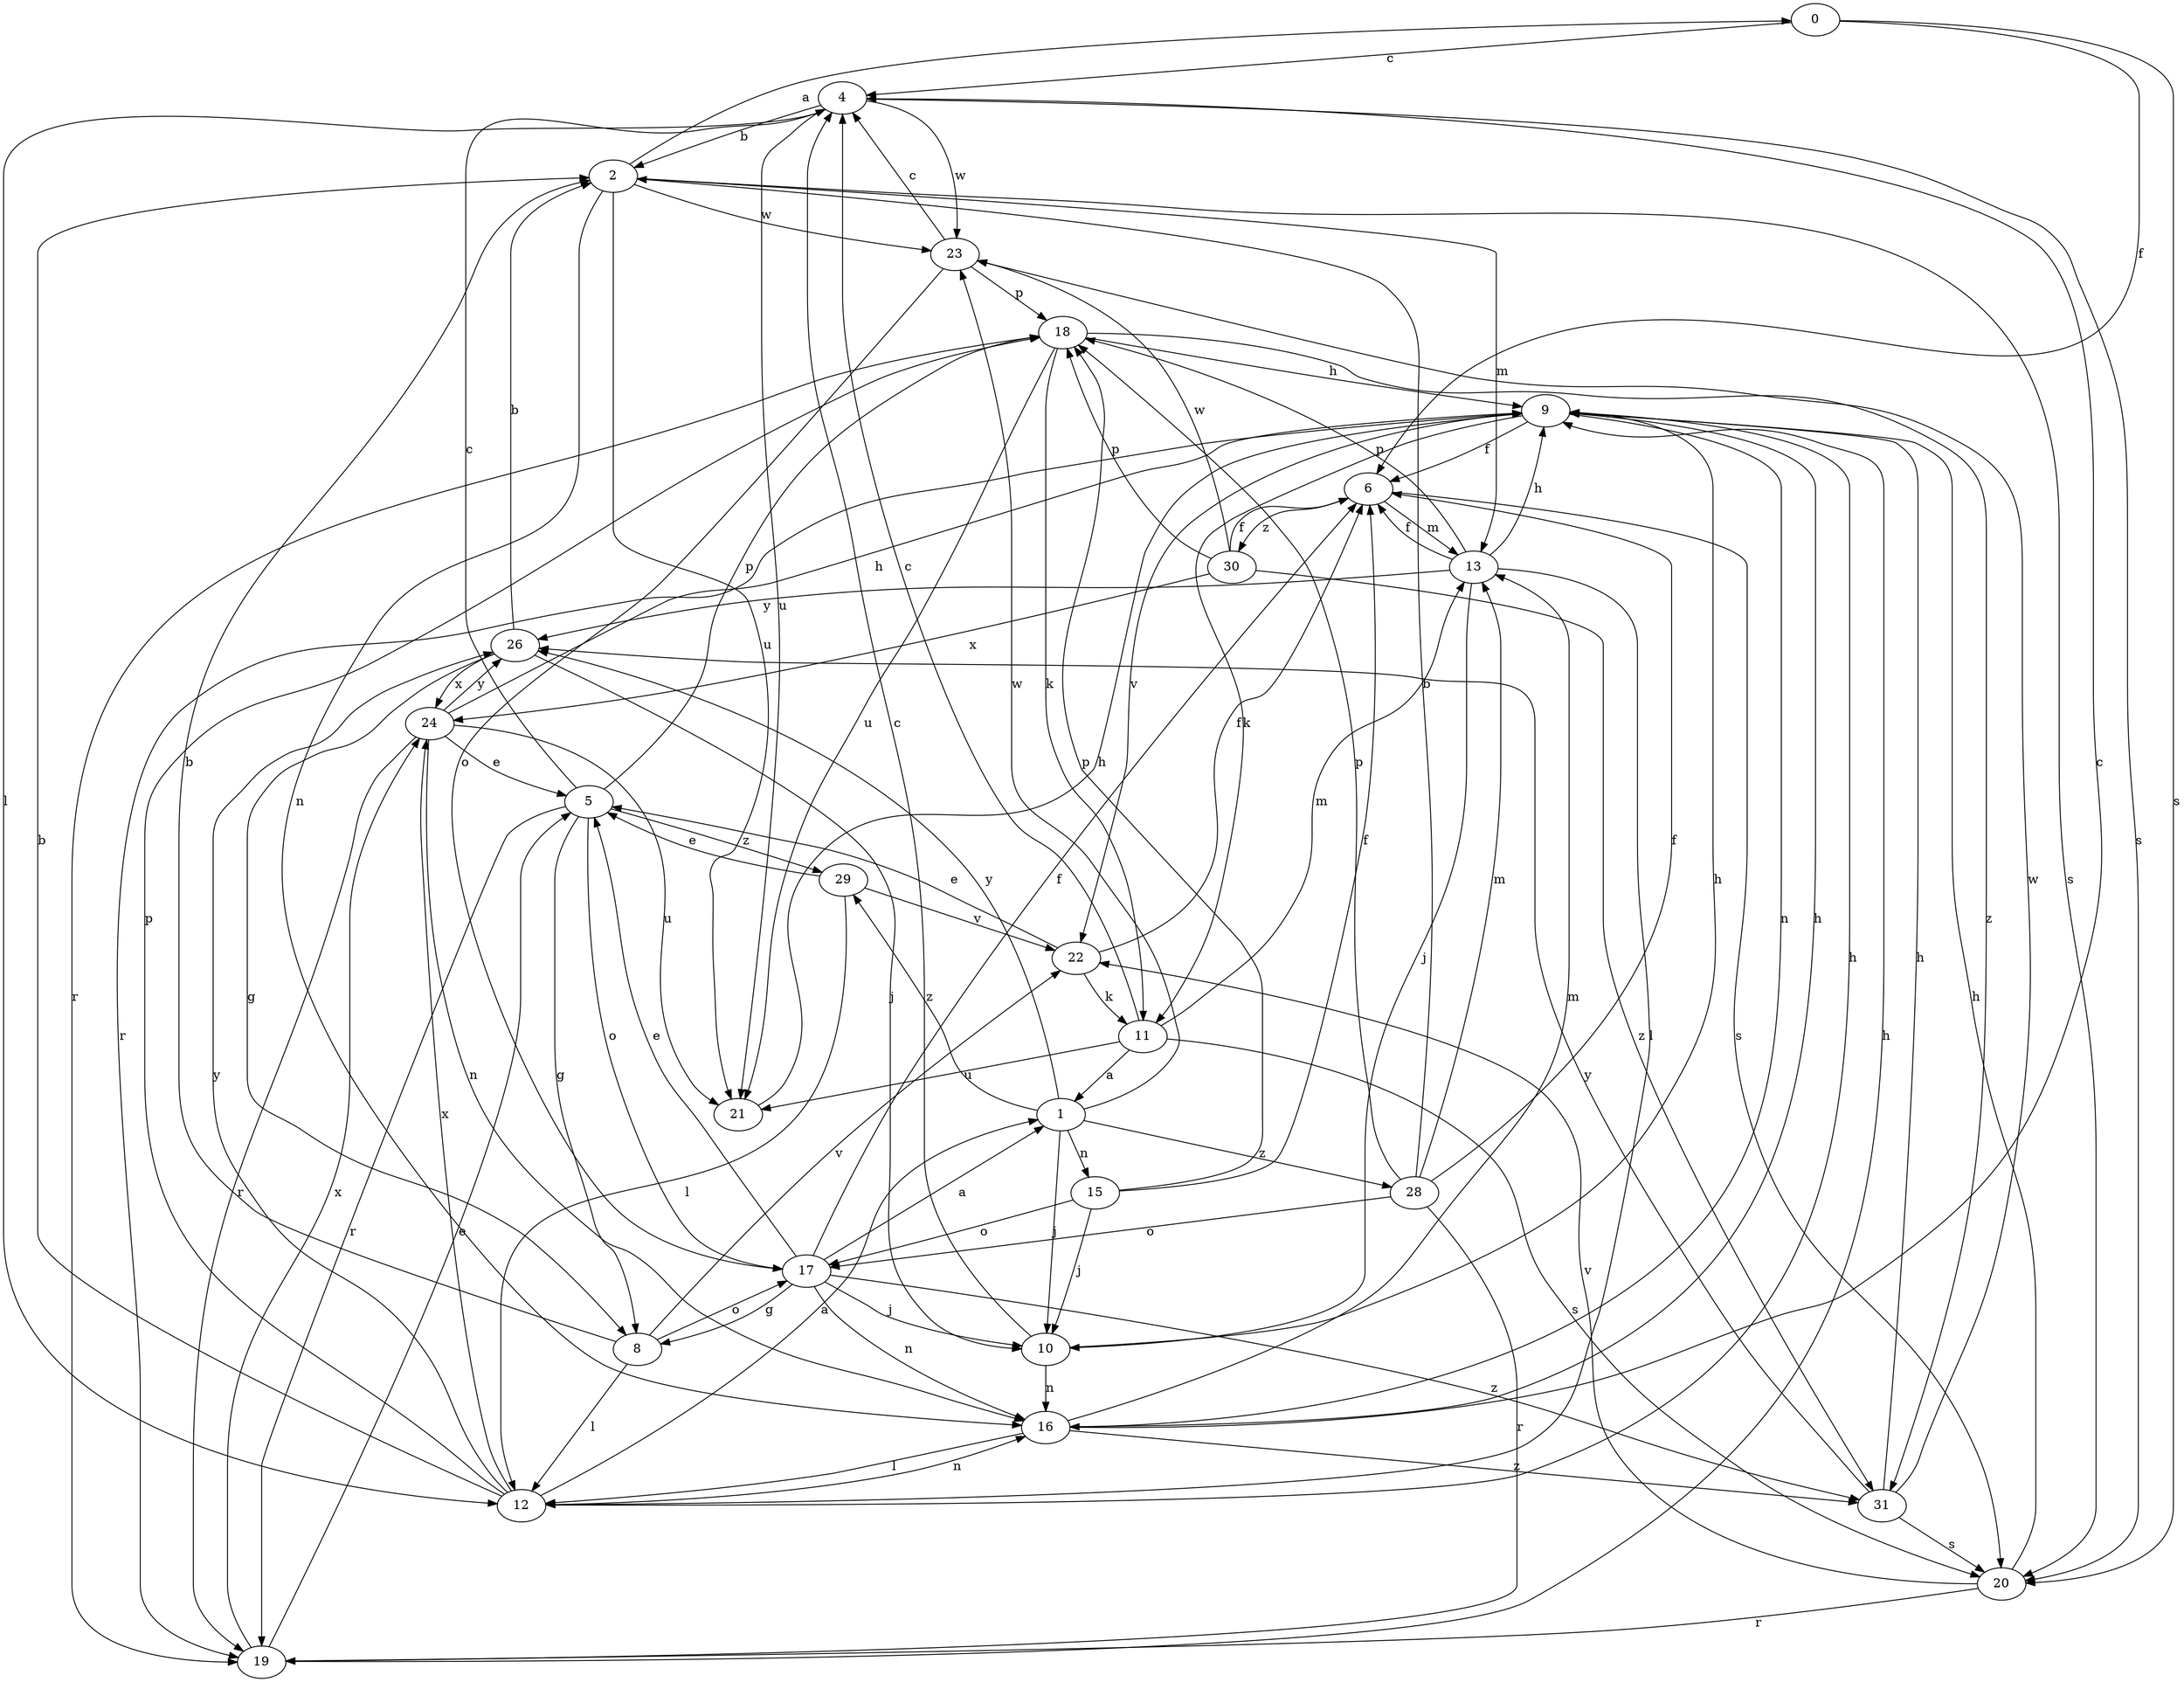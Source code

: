 strict digraph  {
0;
1;
2;
4;
5;
6;
8;
9;
10;
11;
12;
13;
15;
16;
17;
18;
19;
20;
21;
22;
23;
24;
26;
28;
29;
30;
31;
0 -> 4  [label=c];
0 -> 6  [label=f];
0 -> 20  [label=s];
1 -> 10  [label=j];
1 -> 15  [label=n];
1 -> 23  [label=w];
1 -> 26  [label=y];
1 -> 28  [label=z];
1 -> 29  [label=z];
2 -> 0  [label=a];
2 -> 13  [label=m];
2 -> 16  [label=n];
2 -> 20  [label=s];
2 -> 21  [label=u];
2 -> 23  [label=w];
4 -> 2  [label=b];
4 -> 12  [label=l];
4 -> 20  [label=s];
4 -> 21  [label=u];
4 -> 23  [label=w];
5 -> 4  [label=c];
5 -> 8  [label=g];
5 -> 17  [label=o];
5 -> 18  [label=p];
5 -> 19  [label=r];
5 -> 29  [label=z];
6 -> 13  [label=m];
6 -> 20  [label=s];
6 -> 30  [label=z];
8 -> 2  [label=b];
8 -> 12  [label=l];
8 -> 17  [label=o];
8 -> 22  [label=v];
9 -> 6  [label=f];
9 -> 11  [label=k];
9 -> 16  [label=n];
9 -> 19  [label=r];
9 -> 22  [label=v];
10 -> 4  [label=c];
10 -> 9  [label=h];
10 -> 16  [label=n];
11 -> 1  [label=a];
11 -> 4  [label=c];
11 -> 13  [label=m];
11 -> 20  [label=s];
11 -> 21  [label=u];
12 -> 1  [label=a];
12 -> 2  [label=b];
12 -> 9  [label=h];
12 -> 16  [label=n];
12 -> 18  [label=p];
12 -> 24  [label=x];
12 -> 26  [label=y];
13 -> 6  [label=f];
13 -> 9  [label=h];
13 -> 10  [label=j];
13 -> 12  [label=l];
13 -> 18  [label=p];
13 -> 26  [label=y];
15 -> 6  [label=f];
15 -> 10  [label=j];
15 -> 17  [label=o];
15 -> 18  [label=p];
16 -> 4  [label=c];
16 -> 9  [label=h];
16 -> 12  [label=l];
16 -> 13  [label=m];
16 -> 31  [label=z];
17 -> 1  [label=a];
17 -> 5  [label=e];
17 -> 6  [label=f];
17 -> 8  [label=g];
17 -> 10  [label=j];
17 -> 16  [label=n];
17 -> 31  [label=z];
18 -> 9  [label=h];
18 -> 11  [label=k];
18 -> 19  [label=r];
18 -> 21  [label=u];
18 -> 31  [label=z];
19 -> 5  [label=e];
19 -> 9  [label=h];
19 -> 24  [label=x];
20 -> 9  [label=h];
20 -> 19  [label=r];
20 -> 22  [label=v];
21 -> 9  [label=h];
22 -> 5  [label=e];
22 -> 6  [label=f];
22 -> 11  [label=k];
23 -> 4  [label=c];
23 -> 17  [label=o];
23 -> 18  [label=p];
24 -> 5  [label=e];
24 -> 9  [label=h];
24 -> 16  [label=n];
24 -> 19  [label=r];
24 -> 21  [label=u];
24 -> 26  [label=y];
26 -> 2  [label=b];
26 -> 8  [label=g];
26 -> 10  [label=j];
26 -> 24  [label=x];
28 -> 2  [label=b];
28 -> 6  [label=f];
28 -> 13  [label=m];
28 -> 17  [label=o];
28 -> 18  [label=p];
28 -> 19  [label=r];
29 -> 5  [label=e];
29 -> 12  [label=l];
29 -> 22  [label=v];
30 -> 6  [label=f];
30 -> 18  [label=p];
30 -> 23  [label=w];
30 -> 24  [label=x];
30 -> 31  [label=z];
31 -> 9  [label=h];
31 -> 20  [label=s];
31 -> 23  [label=w];
31 -> 26  [label=y];
}
